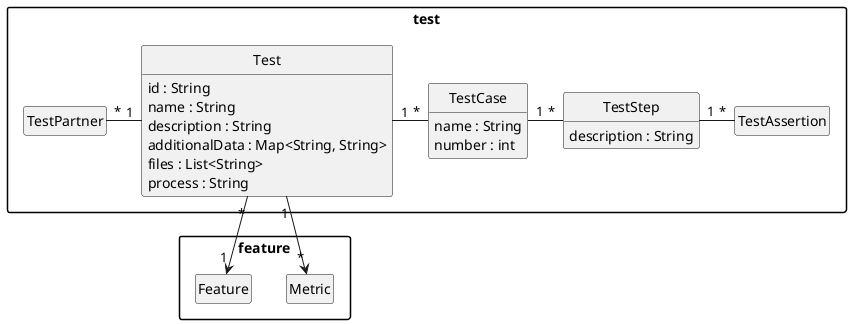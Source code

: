 @startuml
package "feature" {

	class Metric {
	}

	class Feature {
	}

}

package "test" {

	class Test {
	  id : String
	  name : String
	  description : String
	  additionalData : Map<String, String>
	  files : List<String>
	  process : String

	}

	class TestAssertion

	class TestStep {
	  description : String
	}

	class TestCase {
	  name : String
	  number : int
	}

	class TestPartner

}

Test "*" -down-> "1" Feature
Test "1" -> "*" Metric
Test "1" -left- "*" TestPartner
Test "1" - "*" TestCase
TestCase "1" - "*" TestStep
TestStep "1" - "*" TestAssertion

hide empty members
hide empty methods
hide circle

skinparam monochrome true
skinparam shadowing false
skinparam packageStyle rect
@enduml
